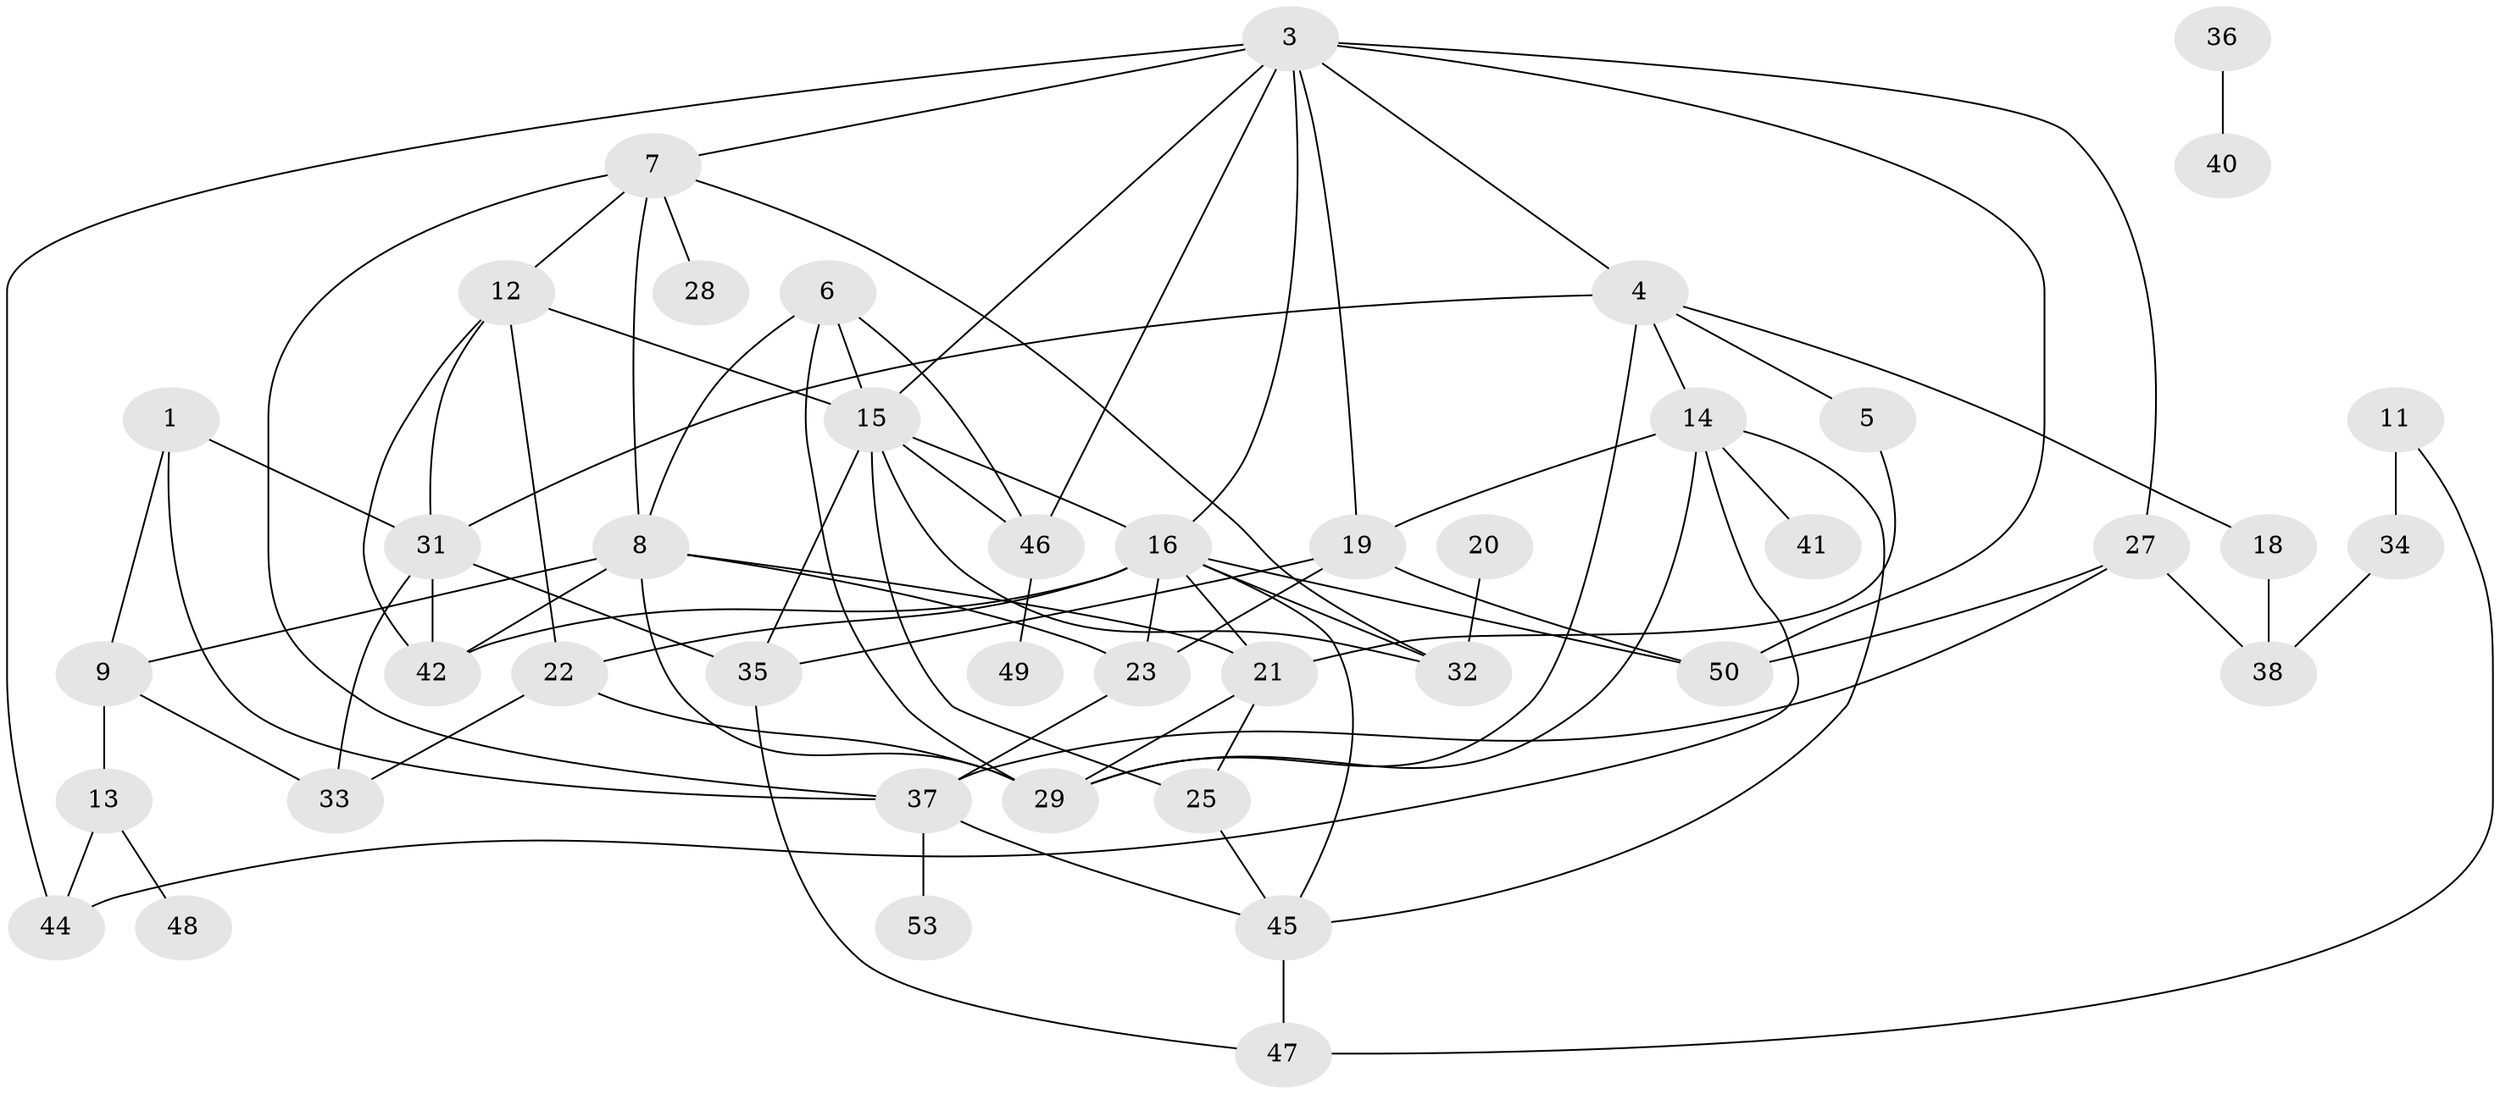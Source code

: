 // original degree distribution, {1: 0.19090909090909092, 0: 0.10909090909090909, 4: 0.16363636363636364, 5: 0.06363636363636363, 2: 0.24545454545454545, 6: 0.06363636363636363, 7: 0.00909090909090909, 3: 0.15454545454545454}
// Generated by graph-tools (version 1.1) at 2025/48/03/04/25 22:48:32]
// undirected, 43 vertices, 83 edges
graph export_dot {
  node [color=gray90,style=filled];
  1;
  3;
  4;
  5;
  6;
  7;
  8;
  9;
  11;
  12;
  13;
  14;
  15;
  16;
  18;
  19;
  20;
  21;
  22;
  23;
  25;
  27;
  28;
  29;
  31;
  32;
  33;
  34;
  35;
  36;
  37;
  38;
  40;
  41;
  42;
  44;
  45;
  46;
  47;
  48;
  49;
  50;
  53;
  1 -- 9 [weight=1.0];
  1 -- 31 [weight=1.0];
  1 -- 37 [weight=1.0];
  3 -- 4 [weight=1.0];
  3 -- 7 [weight=1.0];
  3 -- 15 [weight=1.0];
  3 -- 16 [weight=2.0];
  3 -- 19 [weight=1.0];
  3 -- 27 [weight=1.0];
  3 -- 44 [weight=1.0];
  3 -- 46 [weight=2.0];
  3 -- 50 [weight=2.0];
  4 -- 5 [weight=1.0];
  4 -- 14 [weight=1.0];
  4 -- 18 [weight=1.0];
  4 -- 29 [weight=1.0];
  4 -- 31 [weight=1.0];
  5 -- 21 [weight=1.0];
  6 -- 8 [weight=1.0];
  6 -- 15 [weight=1.0];
  6 -- 29 [weight=2.0];
  6 -- 46 [weight=1.0];
  7 -- 8 [weight=1.0];
  7 -- 12 [weight=1.0];
  7 -- 28 [weight=1.0];
  7 -- 32 [weight=1.0];
  7 -- 37 [weight=1.0];
  8 -- 9 [weight=1.0];
  8 -- 21 [weight=2.0];
  8 -- 23 [weight=1.0];
  8 -- 29 [weight=1.0];
  8 -- 42 [weight=1.0];
  9 -- 13 [weight=1.0];
  9 -- 33 [weight=1.0];
  11 -- 34 [weight=2.0];
  11 -- 47 [weight=1.0];
  12 -- 15 [weight=1.0];
  12 -- 22 [weight=1.0];
  12 -- 31 [weight=1.0];
  12 -- 42 [weight=1.0];
  13 -- 44 [weight=1.0];
  13 -- 48 [weight=1.0];
  14 -- 19 [weight=1.0];
  14 -- 29 [weight=1.0];
  14 -- 41 [weight=1.0];
  14 -- 44 [weight=1.0];
  14 -- 45 [weight=1.0];
  15 -- 16 [weight=1.0];
  15 -- 25 [weight=1.0];
  15 -- 32 [weight=1.0];
  15 -- 35 [weight=2.0];
  15 -- 46 [weight=1.0];
  16 -- 21 [weight=1.0];
  16 -- 22 [weight=1.0];
  16 -- 23 [weight=1.0];
  16 -- 32 [weight=1.0];
  16 -- 42 [weight=1.0];
  16 -- 45 [weight=1.0];
  16 -- 50 [weight=1.0];
  18 -- 38 [weight=2.0];
  19 -- 23 [weight=1.0];
  19 -- 35 [weight=1.0];
  19 -- 50 [weight=1.0];
  20 -- 32 [weight=1.0];
  21 -- 25 [weight=1.0];
  21 -- 29 [weight=1.0];
  22 -- 29 [weight=1.0];
  22 -- 33 [weight=1.0];
  23 -- 37 [weight=1.0];
  25 -- 45 [weight=1.0];
  27 -- 37 [weight=1.0];
  27 -- 38 [weight=1.0];
  27 -- 50 [weight=1.0];
  31 -- 33 [weight=1.0];
  31 -- 35 [weight=1.0];
  31 -- 42 [weight=1.0];
  34 -- 38 [weight=1.0];
  35 -- 47 [weight=1.0];
  36 -- 40 [weight=1.0];
  37 -- 45 [weight=1.0];
  37 -- 53 [weight=1.0];
  45 -- 47 [weight=1.0];
  46 -- 49 [weight=1.0];
}

